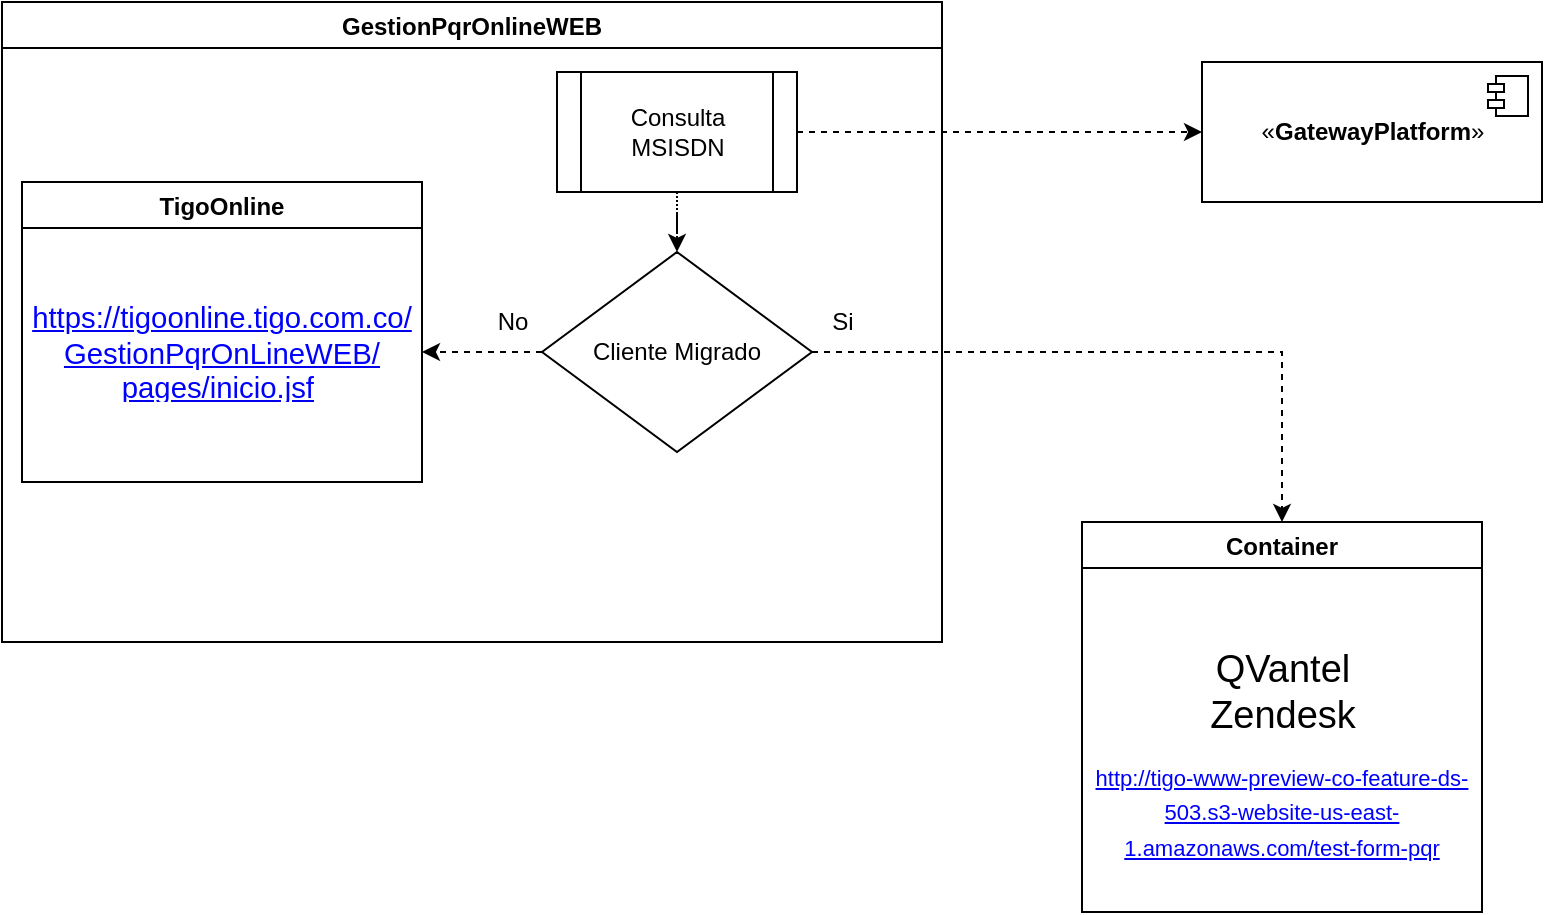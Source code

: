 <mxfile version="14.8.0" type="github">
  <diagram id="Ez-HbBydAwECWLVtGcuG" name="Page-1">
    <mxGraphModel dx="868" dy="454" grid="1" gridSize="10" guides="1" tooltips="1" connect="1" arrows="1" fold="1" page="1" pageScale="1" pageWidth="827" pageHeight="1169" math="0" shadow="0">
      <root>
        <mxCell id="0" />
        <mxCell id="1" parent="0" />
        <mxCell id="c3e8LYdZi9KCaVJFfG4I-2" value="GestionPqrOnlineWEB" style="swimlane;" vertex="1" parent="1">
          <mxGeometry x="40" y="50" width="470" height="320" as="geometry" />
        </mxCell>
        <mxCell id="c3e8LYdZi9KCaVJFfG4I-1" value="Cliente Migrado" style="rhombus;whiteSpace=wrap;html=1;" vertex="1" parent="c3e8LYdZi9KCaVJFfG4I-2">
          <mxGeometry x="270" y="125" width="135" height="100" as="geometry" />
        </mxCell>
        <mxCell id="c3e8LYdZi9KCaVJFfG4I-8" style="edgeStyle=orthogonalEdgeStyle;rounded=0;orthogonalLoop=1;jettySize=auto;html=1;entryX=0.5;entryY=0;entryDx=0;entryDy=0;dashed=1;dashPattern=1 1;" edge="1" parent="c3e8LYdZi9KCaVJFfG4I-2" source="c3e8LYdZi9KCaVJFfG4I-7" target="c3e8LYdZi9KCaVJFfG4I-1">
          <mxGeometry relative="1" as="geometry" />
        </mxCell>
        <mxCell id="c3e8LYdZi9KCaVJFfG4I-7" value="Consulta MSISDN" style="shape=process;whiteSpace=wrap;html=1;backgroundOutline=1;" vertex="1" parent="c3e8LYdZi9KCaVJFfG4I-2">
          <mxGeometry x="277.5" y="35" width="120" height="60" as="geometry" />
        </mxCell>
        <mxCell id="c3e8LYdZi9KCaVJFfG4I-6" value="Si" style="text;html=1;align=center;verticalAlign=middle;resizable=0;points=[];autosize=1;strokeColor=none;" vertex="1" parent="c3e8LYdZi9KCaVJFfG4I-2">
          <mxGeometry x="405" y="150" width="30" height="20" as="geometry" />
        </mxCell>
        <mxCell id="c3e8LYdZi9KCaVJFfG4I-14" value="TigoOnline" style="swimlane;" vertex="1" parent="c3e8LYdZi9KCaVJFfG4I-2">
          <mxGeometry x="10" y="90" width="200" height="150" as="geometry" />
        </mxCell>
        <mxCell id="c3e8LYdZi9KCaVJFfG4I-16" value="&lt;a class=&quot;Hyperlink SCXW136160635 BCX0&quot; href=&quot;https://tigoonline.tigo.com.co/GestionPqrOnLineWEB/pages/inicio.jsf&quot; target=&quot;_blank&quot; style=&quot;margin: 0px ; padding: 0px ; font-family: &amp;#34;arial&amp;#34; , &amp;#34;arial_msfontservice&amp;#34; , sans-serif ; font-size: 14.667px ; text-align: justify ; background-color: rgb(255 , 255 , 255)&quot;&gt;&lt;span lang=&quot;ES-CO&quot; class=&quot;TextRun Underlined SCXW136160635 BCX0&quot; style=&quot;margin: 0px ; padding: 0px ; color: rgb(0 , 0 , 255) ; font-size: 11pt ; line-height: 17.267px ; font-family: &amp;#34;arial&amp;#34; , &amp;#34;arial_embeddedfont&amp;#34; , &amp;#34;arial_msfontservice&amp;#34; , sans-serif&quot;&gt;&lt;span class=&quot;NormalTextRun SCXW136160635 BCX0&quot; style=&quot;margin: 0px ; padding: 0px&quot;&gt;https://tigoonline.tigo.com.co/&lt;br&gt;GestionPqrOnLineWEB/&lt;br&gt;pages/inicio.jsf&lt;/span&gt;&lt;/span&gt;&lt;/a&gt;&lt;span lang=&quot;ES-CO&quot; class=&quot;TextRun SCXW136160635 BCX0&quot; style=&quot;margin: 0px ; padding: 0px ; font-size: 11pt ; text-align: justify ; background-color: rgb(255 , 255 , 255) ; line-height: 17.267px ; font-family: &amp;#34;arial&amp;#34; , &amp;#34;arial_embeddedfont&amp;#34; , &amp;#34;arial_msfontservice&amp;#34; , sans-serif&quot;&gt;&lt;span class=&quot;NormalTextRun SCXW136160635 BCX0&quot; style=&quot;margin: 0px ; padding: 0px&quot;&gt;&amp;nbsp;&lt;/span&gt;&lt;/span&gt;" style="text;html=1;strokeColor=none;fillColor=none;spacing=5;spacingTop=-20;whiteSpace=wrap;overflow=hidden;rounded=0;align=center;" vertex="1" parent="c3e8LYdZi9KCaVJFfG4I-14">
          <mxGeometry y="70" width="200" height="40" as="geometry" />
        </mxCell>
        <mxCell id="c3e8LYdZi9KCaVJFfG4I-18" value="No" style="text;html=1;align=center;verticalAlign=middle;resizable=0;points=[];autosize=1;strokeColor=none;" vertex="1" parent="c3e8LYdZi9KCaVJFfG4I-2">
          <mxGeometry x="240" y="150" width="30" height="20" as="geometry" />
        </mxCell>
        <mxCell id="c3e8LYdZi9KCaVJFfG4I-3" value="Container" style="swimlane;" vertex="1" parent="1">
          <mxGeometry x="580" y="310" width="200" height="195" as="geometry" />
        </mxCell>
        <mxCell id="c3e8LYdZi9KCaVJFfG4I-4" value="&lt;p style=&quot;line-height: 120% ; font-size: 19px&quot;&gt;QVantel&lt;br&gt;Zendesk&lt;/p&gt;" style="text;html=1;align=center;verticalAlign=middle;resizable=0;points=[];autosize=1;strokeColor=none;" vertex="1" parent="c3e8LYdZi9KCaVJFfG4I-3">
          <mxGeometry x="55" y="40" width="90" height="90" as="geometry" />
        </mxCell>
        <mxCell id="c3e8LYdZi9KCaVJFfG4I-12" value="&lt;div&gt;&lt;a class=&quot;Hyperlink SCXW46569479 BCX0&quot; href=&quot;http://tigo-www-preview-co-feature-ds-503.s3-website-us-east-1.amazonaws.com/test-form-pqr&quot; target=&quot;_blank&quot; style=&quot;margin: 0px ; padding: 0px ; font-family: &amp;#34;arial&amp;#34; , &amp;#34;arial_msfontservice&amp;#34; , sans-serif ; background-color: rgb(255 , 255 , 255)&quot;&gt;&lt;span lang=&quot;ES-CO&quot; class=&quot;TextRun Underlined SCXW46569479 BCX0&quot; style=&quot;margin: 0px ; padding: 0px ; color: rgb(0 , 0 , 255) ; line-height: 17.267px ; font-family: &amp;#34;arial&amp;#34; , &amp;#34;arial_embeddedfont&amp;#34; , &amp;#34;arial_msfontservice&amp;#34; , sans-serif&quot;&gt;&lt;span class=&quot;NormalTextRun SCXW46569479 BCX0&quot; style=&quot;margin: 0px ; padding: 0px&quot;&gt;&lt;font style=&quot;font-size: 11px&quot;&gt;http://tigo-www-preview-co-feature-ds-503.s3-website-us-east-1.amazonaws.com/test-form-pqr&lt;/font&gt;&lt;/span&gt;&lt;/span&gt;&lt;/a&gt;&lt;/div&gt;" style="text;html=1;strokeColor=none;fillColor=none;spacing=5;spacingTop=-20;whiteSpace=wrap;overflow=hidden;rounded=0;align=center;" vertex="1" parent="c3e8LYdZi9KCaVJFfG4I-3">
          <mxGeometry y="130" width="200" height="40" as="geometry" />
        </mxCell>
        <mxCell id="c3e8LYdZi9KCaVJFfG4I-5" style="edgeStyle=orthogonalEdgeStyle;rounded=0;orthogonalLoop=1;jettySize=auto;html=1;dashed=1;" edge="1" parent="1" source="c3e8LYdZi9KCaVJFfG4I-1" target="c3e8LYdZi9KCaVJFfG4I-3">
          <mxGeometry relative="1" as="geometry" />
        </mxCell>
        <mxCell id="c3e8LYdZi9KCaVJFfG4I-19" style="edgeStyle=orthogonalEdgeStyle;rounded=0;orthogonalLoop=1;jettySize=auto;html=1;exitX=0;exitY=0.5;exitDx=0;exitDy=0;dashed=1;" edge="1" parent="1" source="c3e8LYdZi9KCaVJFfG4I-1">
          <mxGeometry relative="1" as="geometry">
            <mxPoint x="250" y="225" as="targetPoint" />
          </mxGeometry>
        </mxCell>
        <mxCell id="c3e8LYdZi9KCaVJFfG4I-21" value="&lt;font style=&quot;font-size: 12px&quot;&gt;«&lt;b&gt;GatewayPlatform&lt;/b&gt;&lt;/font&gt;»" style="html=1;dropTarget=0;" vertex="1" parent="1">
          <mxGeometry x="640" y="80" width="170" height="70" as="geometry" />
        </mxCell>
        <mxCell id="c3e8LYdZi9KCaVJFfG4I-22" value="" style="shape=module;jettyWidth=8;jettyHeight=4;" vertex="1" parent="c3e8LYdZi9KCaVJFfG4I-21">
          <mxGeometry x="1" width="20" height="20" relative="1" as="geometry">
            <mxPoint x="-27" y="7" as="offset" />
          </mxGeometry>
        </mxCell>
        <mxCell id="c3e8LYdZi9KCaVJFfG4I-32" style="edgeStyle=orthogonalEdgeStyle;rounded=0;orthogonalLoop=1;jettySize=auto;html=1;dashed=1;" edge="1" parent="1" source="c3e8LYdZi9KCaVJFfG4I-7" target="c3e8LYdZi9KCaVJFfG4I-21">
          <mxGeometry relative="1" as="geometry" />
        </mxCell>
      </root>
    </mxGraphModel>
  </diagram>
</mxfile>
